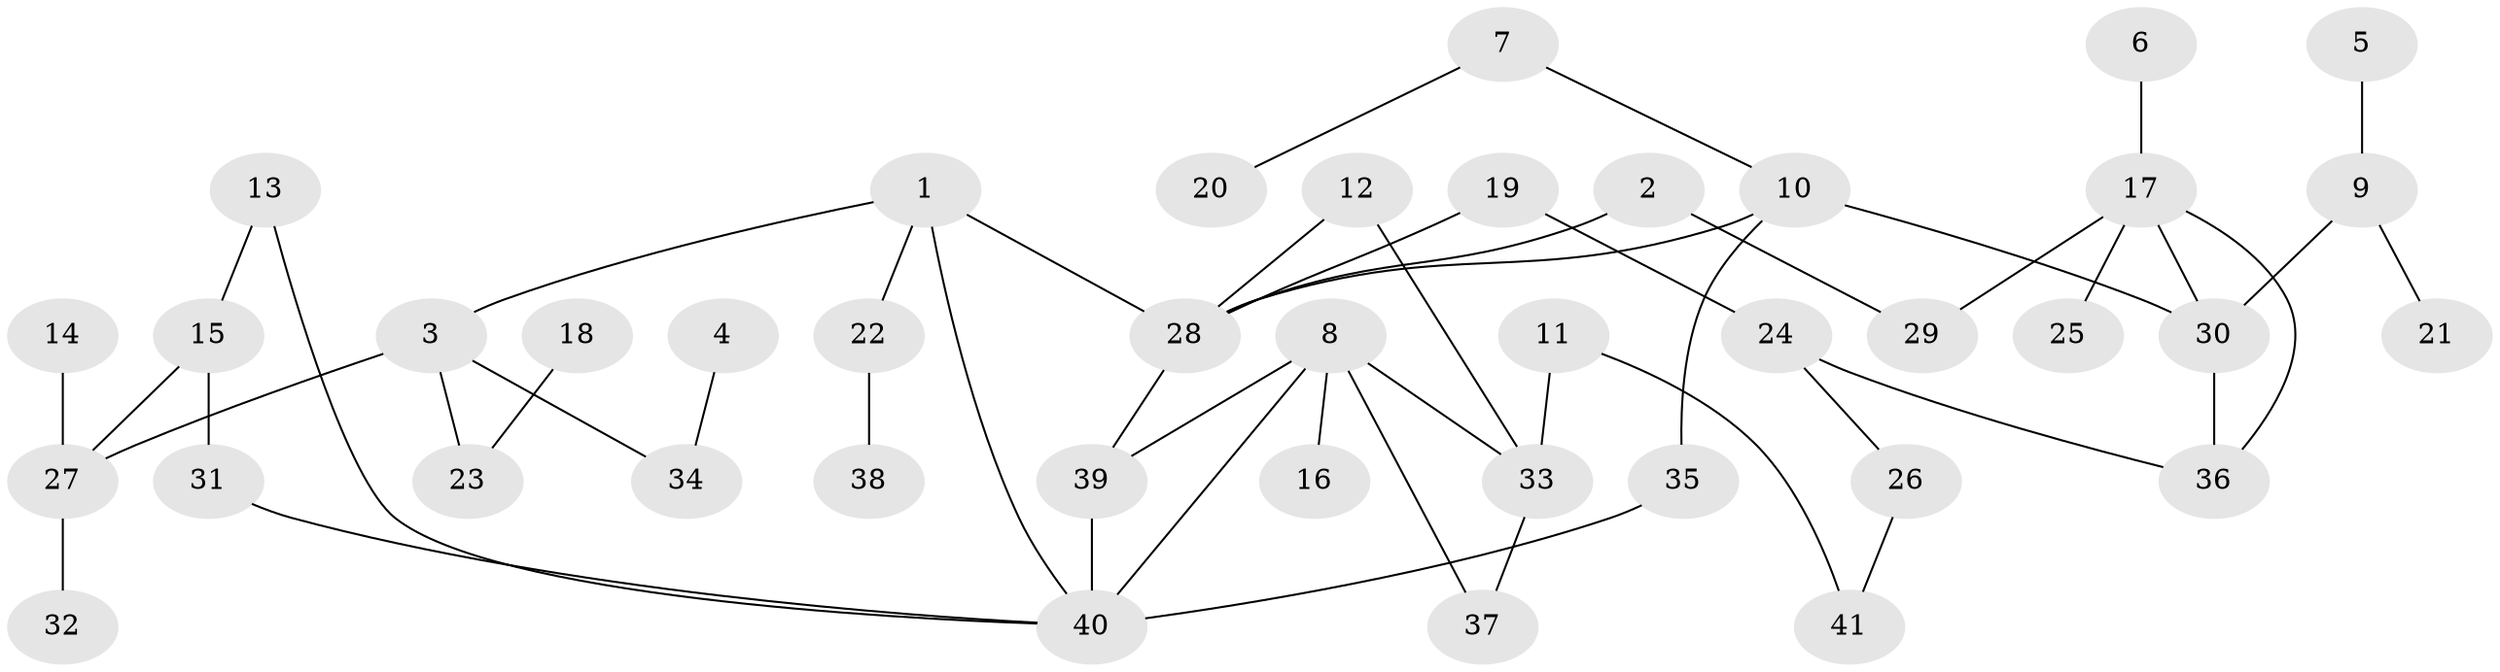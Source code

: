// original degree distribution, {4: 0.08536585365853659, 7: 0.036585365853658534, 5: 0.04878048780487805, 6: 0.012195121951219513, 3: 0.13414634146341464, 2: 0.3170731707317073, 1: 0.36585365853658536}
// Generated by graph-tools (version 1.1) at 2025/36/03/04/25 23:36:08]
// undirected, 41 vertices, 51 edges
graph export_dot {
  node [color=gray90,style=filled];
  1;
  2;
  3;
  4;
  5;
  6;
  7;
  8;
  9;
  10;
  11;
  12;
  13;
  14;
  15;
  16;
  17;
  18;
  19;
  20;
  21;
  22;
  23;
  24;
  25;
  26;
  27;
  28;
  29;
  30;
  31;
  32;
  33;
  34;
  35;
  36;
  37;
  38;
  39;
  40;
  41;
  1 -- 3 [weight=1.0];
  1 -- 22 [weight=1.0];
  1 -- 28 [weight=1.0];
  1 -- 40 [weight=1.0];
  2 -- 28 [weight=1.0];
  2 -- 29 [weight=2.0];
  3 -- 23 [weight=1.0];
  3 -- 27 [weight=1.0];
  3 -- 34 [weight=1.0];
  4 -- 34 [weight=1.0];
  5 -- 9 [weight=1.0];
  6 -- 17 [weight=1.0];
  7 -- 10 [weight=1.0];
  7 -- 20 [weight=1.0];
  8 -- 16 [weight=1.0];
  8 -- 33 [weight=1.0];
  8 -- 37 [weight=1.0];
  8 -- 39 [weight=1.0];
  8 -- 40 [weight=1.0];
  9 -- 21 [weight=1.0];
  9 -- 30 [weight=1.0];
  10 -- 28 [weight=1.0];
  10 -- 30 [weight=1.0];
  10 -- 35 [weight=1.0];
  11 -- 33 [weight=1.0];
  11 -- 41 [weight=1.0];
  12 -- 28 [weight=1.0];
  12 -- 33 [weight=1.0];
  13 -- 15 [weight=1.0];
  13 -- 40 [weight=1.0];
  14 -- 27 [weight=1.0];
  15 -- 27 [weight=1.0];
  15 -- 31 [weight=1.0];
  17 -- 25 [weight=1.0];
  17 -- 29 [weight=1.0];
  17 -- 30 [weight=1.0];
  17 -- 36 [weight=1.0];
  18 -- 23 [weight=1.0];
  19 -- 24 [weight=1.0];
  19 -- 28 [weight=1.0];
  22 -- 38 [weight=1.0];
  24 -- 26 [weight=1.0];
  24 -- 36 [weight=1.0];
  26 -- 41 [weight=1.0];
  27 -- 32 [weight=1.0];
  28 -- 39 [weight=1.0];
  30 -- 36 [weight=2.0];
  31 -- 40 [weight=1.0];
  33 -- 37 [weight=1.0];
  35 -- 40 [weight=2.0];
  39 -- 40 [weight=1.0];
}

